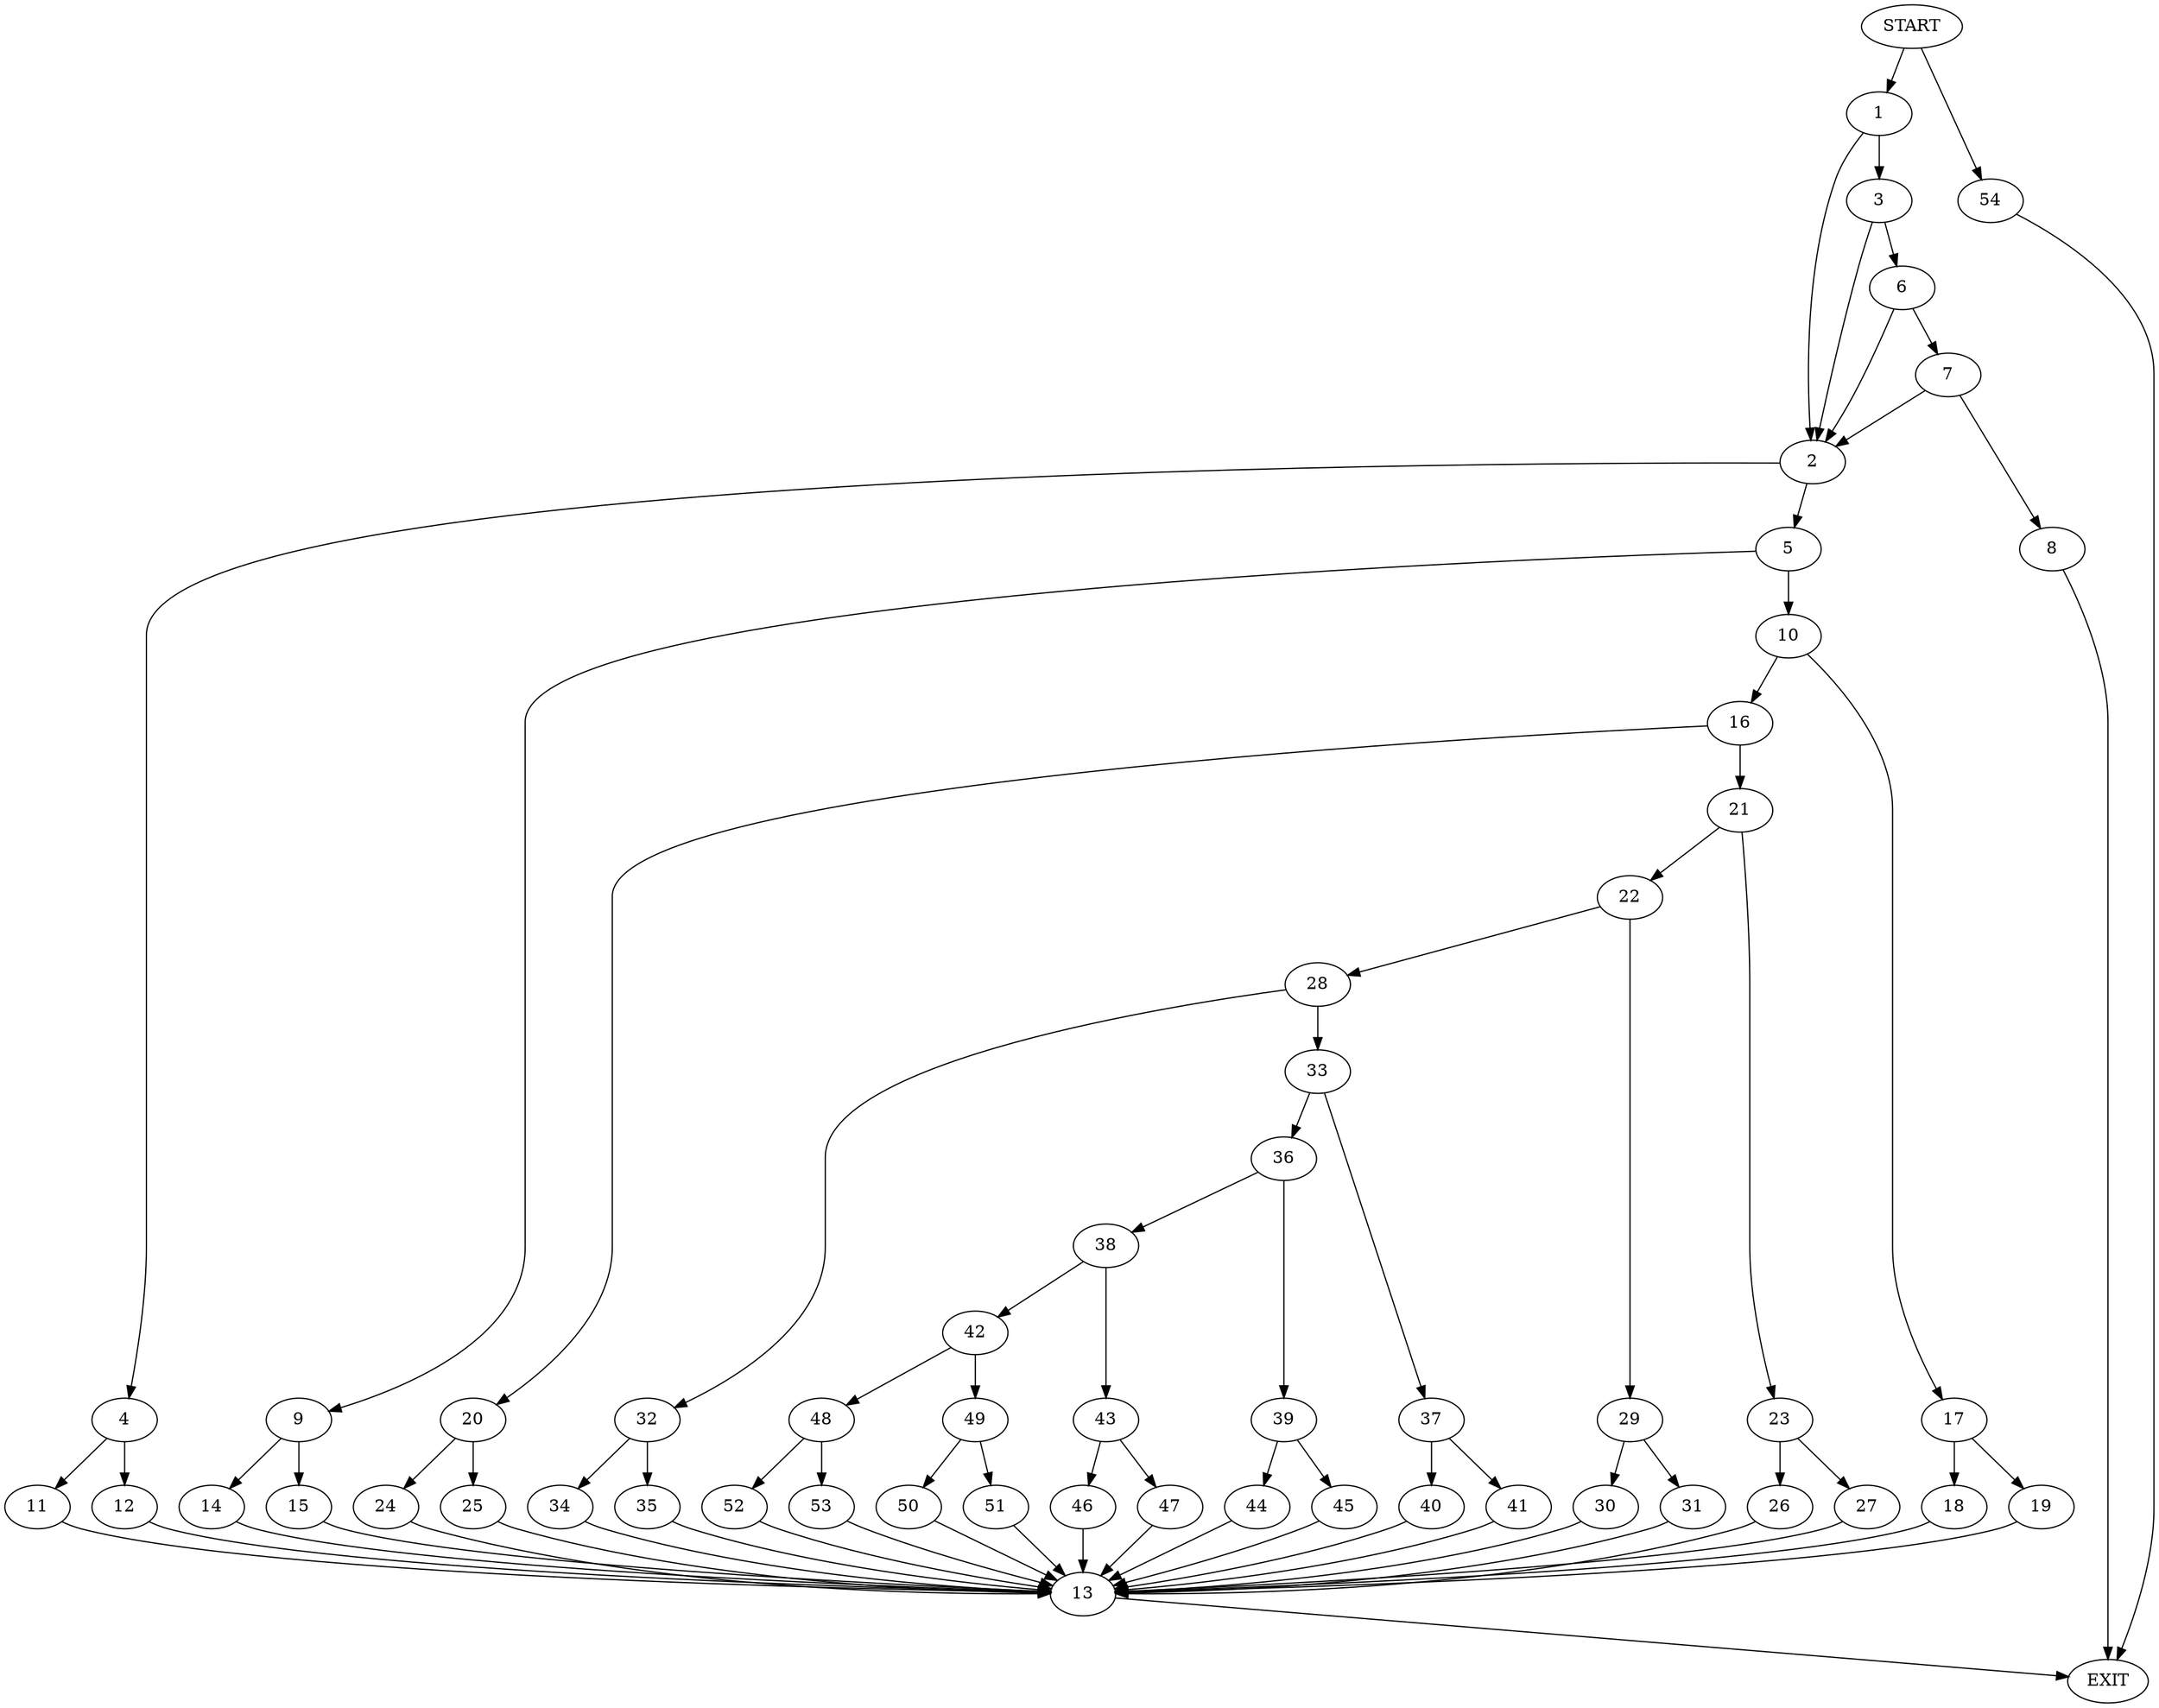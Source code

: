 digraph {
0 [label="START"]
55 [label="EXIT"]
0 -> 1
1 -> 2
1 -> 3
2 -> 4
2 -> 5
3 -> 2
3 -> 6
6 -> 2
6 -> 7
7 -> 2
7 -> 8
8 -> 55
5 -> 9
5 -> 10
4 -> 11
4 -> 12
12 -> 13
11 -> 13
13 -> 55
9 -> 14
9 -> 15
10 -> 16
10 -> 17
14 -> 13
15 -> 13
17 -> 18
17 -> 19
16 -> 20
16 -> 21
18 -> 13
19 -> 13
21 -> 22
21 -> 23
20 -> 24
20 -> 25
25 -> 13
24 -> 13
23 -> 26
23 -> 27
22 -> 28
22 -> 29
26 -> 13
27 -> 13
29 -> 30
29 -> 31
28 -> 32
28 -> 33
31 -> 13
30 -> 13
32 -> 34
32 -> 35
33 -> 36
33 -> 37
34 -> 13
35 -> 13
36 -> 38
36 -> 39
37 -> 40
37 -> 41
40 -> 13
41 -> 13
38 -> 42
38 -> 43
39 -> 44
39 -> 45
44 -> 13
45 -> 13
43 -> 46
43 -> 47
42 -> 48
42 -> 49
46 -> 13
47 -> 13
49 -> 50
49 -> 51
48 -> 52
48 -> 53
53 -> 13
52 -> 13
50 -> 13
51 -> 13
0 -> 54
54 -> 55
}
